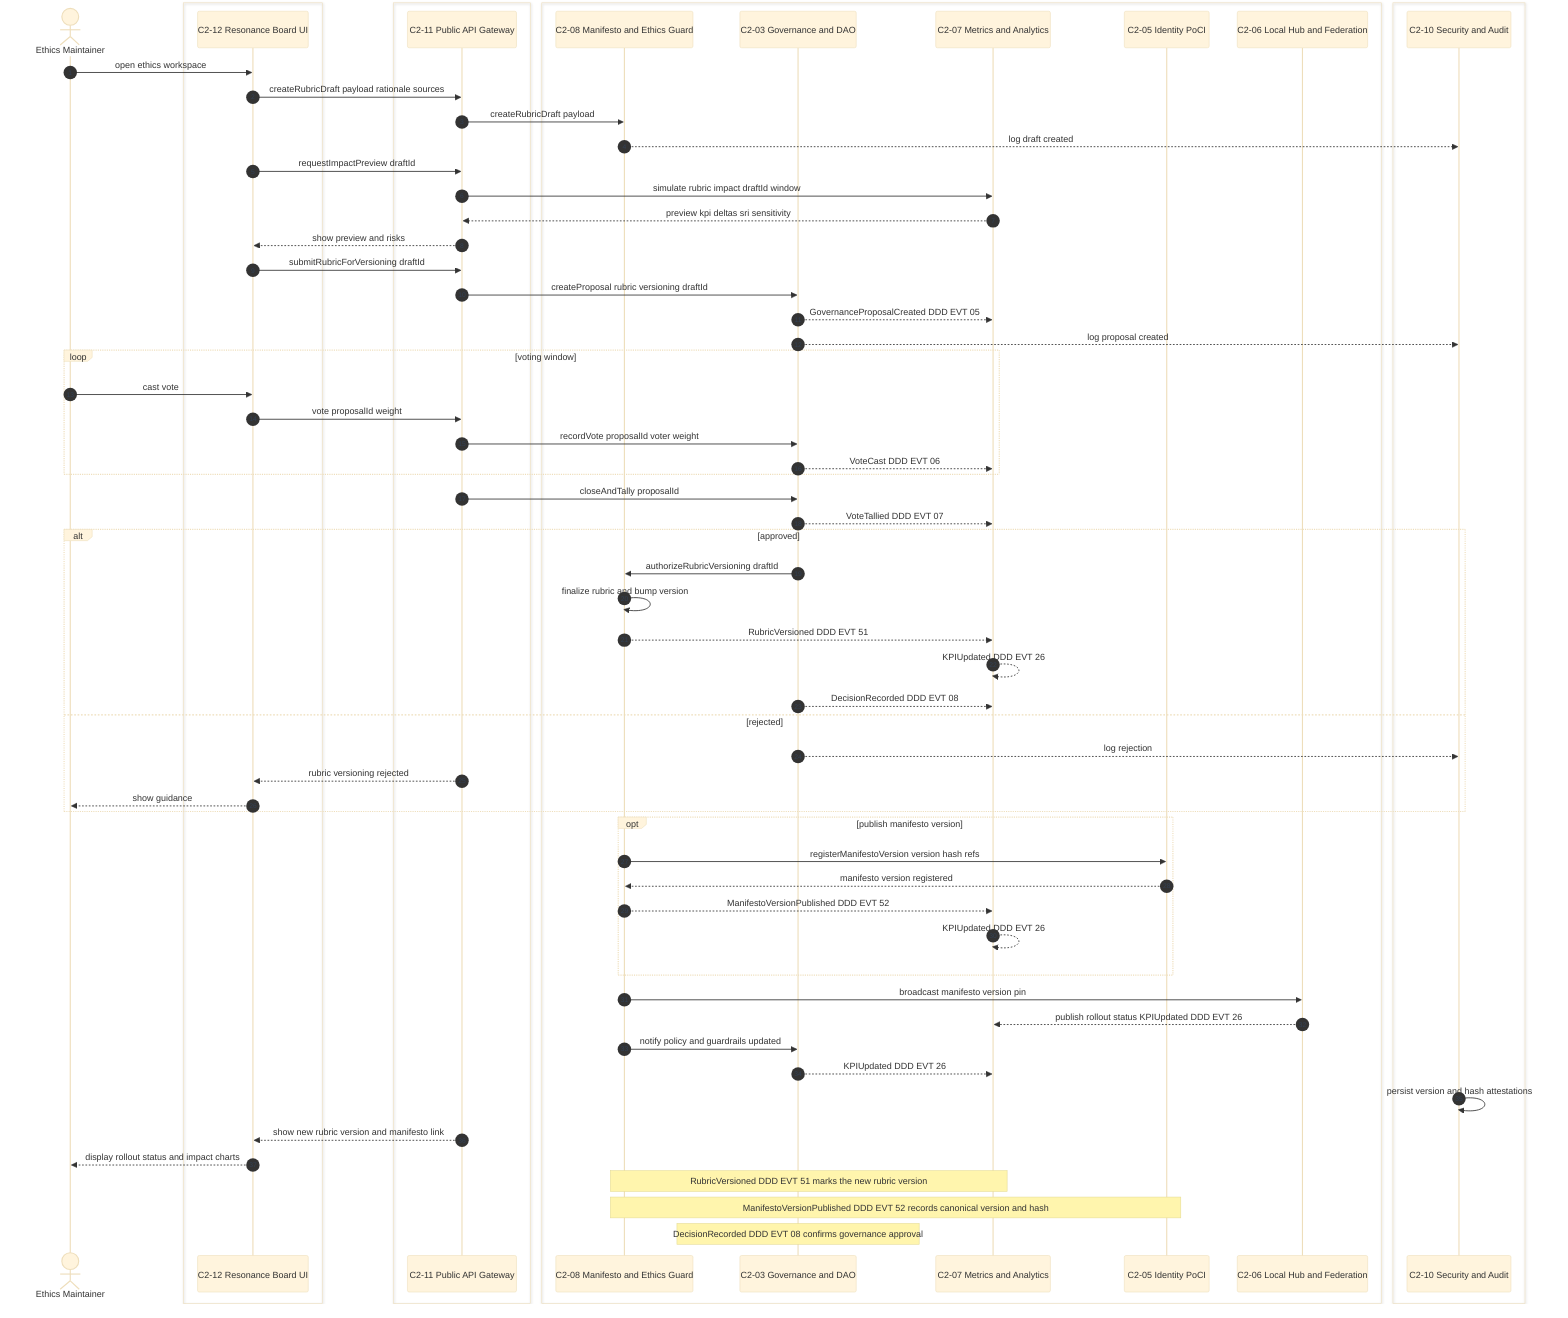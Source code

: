 %%{init: {'theme':'base','themeVariables':{ 'sequenceNumberColor':'#334155'}}}%%
sequenceDiagram
autonumber

actor R as Ethics Maintainer

box #8b5cf6 UI
  participant UI as C2-12 Resonance Board UI
end

box #fde68a Control or API
  participant API as C2-11 Public API Gateway
end

box #ff8b00 Core Services
  participant ETH as C2-08 Manifesto and Ethics Guard
  participant GOV as C2-03 Governance and DAO
  participant MET as C2-07 Metrics and Analytics
  participant ID as C2-05 Identity PoCI
  participant HUB as C2-06 Local Hub and Federation
end

box #e5e7eb Security
  participant SEC as C2-10 Security and Audit
end

%% -------- Draft rubric change --------
R ->> UI: open ethics workspace
UI ->> API: createRubricDraft payload rationale sources
API ->> ETH: createRubricDraft payload
ETH -->> SEC: log draft created

%% -------- Impact preview and KPI simulation --------
UI ->> API: requestImpactPreview draftId
API ->> MET: simulate rubric impact draftId window
MET -->> API: preview kpi deltas sri sensitivity
API -->> UI: show preview and risks

%% -------- Governance proposal for versioning --------
UI ->> API: submitRubricForVersioning draftId
API ->> GOV: createProposal rubric versioning draftId
GOV -->> MET: GovernanceProposalCreated DDD EVT 05
GOV -->> SEC: log proposal created

loop voting window
  R ->> UI: cast vote
  UI ->> API: vote proposalId weight
  API ->> GOV: recordVote proposalId voter weight
  GOV -->> MET: VoteCast DDD EVT 06
end

API ->> GOV: closeAndTally proposalId
GOV -->> MET: VoteTallied DDD EVT 07

alt approved
  GOV ->> ETH: authorizeRubricVersioning draftId
  ETH ->> ETH: finalize rubric and bump version
  ETH -->> MET: RubricVersioned DDD EVT 51
  MET -->> MET: KPIUpdated DDD EVT 26
  GOV -->> MET: DecisionRecorded DDD EVT 08
else rejected
  GOV -->> SEC: log rejection
  API -->> UI: rubric versioning rejected
  UI -->> R: show guidance
end

%% -------- Manifesto version publication --------
opt publish manifesto version
  ETH ->> ID: registerManifestoVersion version hash refs
  ID -->> ETH: manifesto version registered
  ETH -->> MET: ManifestoVersionPublished DDD EVT 52
  MET -->> MET: KPIUpdated DDD EVT 26
end

%% -------- Rollout to services and hubs --------
ETH ->> HUB: broadcast manifesto version pin
HUB -->> MET: publish rollout status KPIUpdated DDD EVT 26
ETH ->> GOV: notify policy and guardrails updated
GOV -->> MET: KPIUpdated DDD EVT 26
SEC ->> SEC: persist version and hash attestations

%% -------- Completion --------
API -->> UI: show new rubric version and manifesto link
UI -->> R: display rollout status and impact charts

%% Notes
Note over ETH,MET: RubricVersioned DDD EVT 51 marks the new rubric version
Note over ETH,ID: ManifestoVersionPublished DDD EVT 52 records canonical version and hash
Note over GOV: DecisionRecorded DDD EVT 08 confirms governance approval